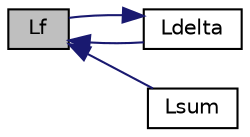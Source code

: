 digraph "Lf"
{
  bgcolor="transparent";
  edge [fontname="Helvetica",fontsize="10",labelfontname="Helvetica",labelfontsize="10"];
  node [fontname="Helvetica",fontsize="10",shape=record];
  rankdir="LR";
  Node574 [label="Lf",height=0.2,width=0.4,color="black", fillcolor="grey75", style="filled", fontcolor="black"];
  Node574 -> Node575 [dir="back",color="midnightblue",fontsize="10",style="solid",fontname="Helvetica"];
  Node575 [label="Ldelta",height=0.2,width=0.4,color="black",URL="$a30025.html#aa006839e84c20a155216a5d02d421d33",tooltip="Return the one-third-octave-band PFL spectrum. "];
  Node575 -> Node574 [dir="back",color="midnightblue",fontsize="10",style="solid",fontname="Helvetica"];
  Node574 -> Node576 [dir="back",color="midnightblue",fontsize="10",style="solid",fontname="Helvetica"];
  Node576 [label="Lsum",height=0.2,width=0.4,color="black",URL="$a30025.html#a711abed373f9e29e9cd2e662148793e7",tooltip="Return the total PFL as the sum of Lf over all frequencies. "];
}
